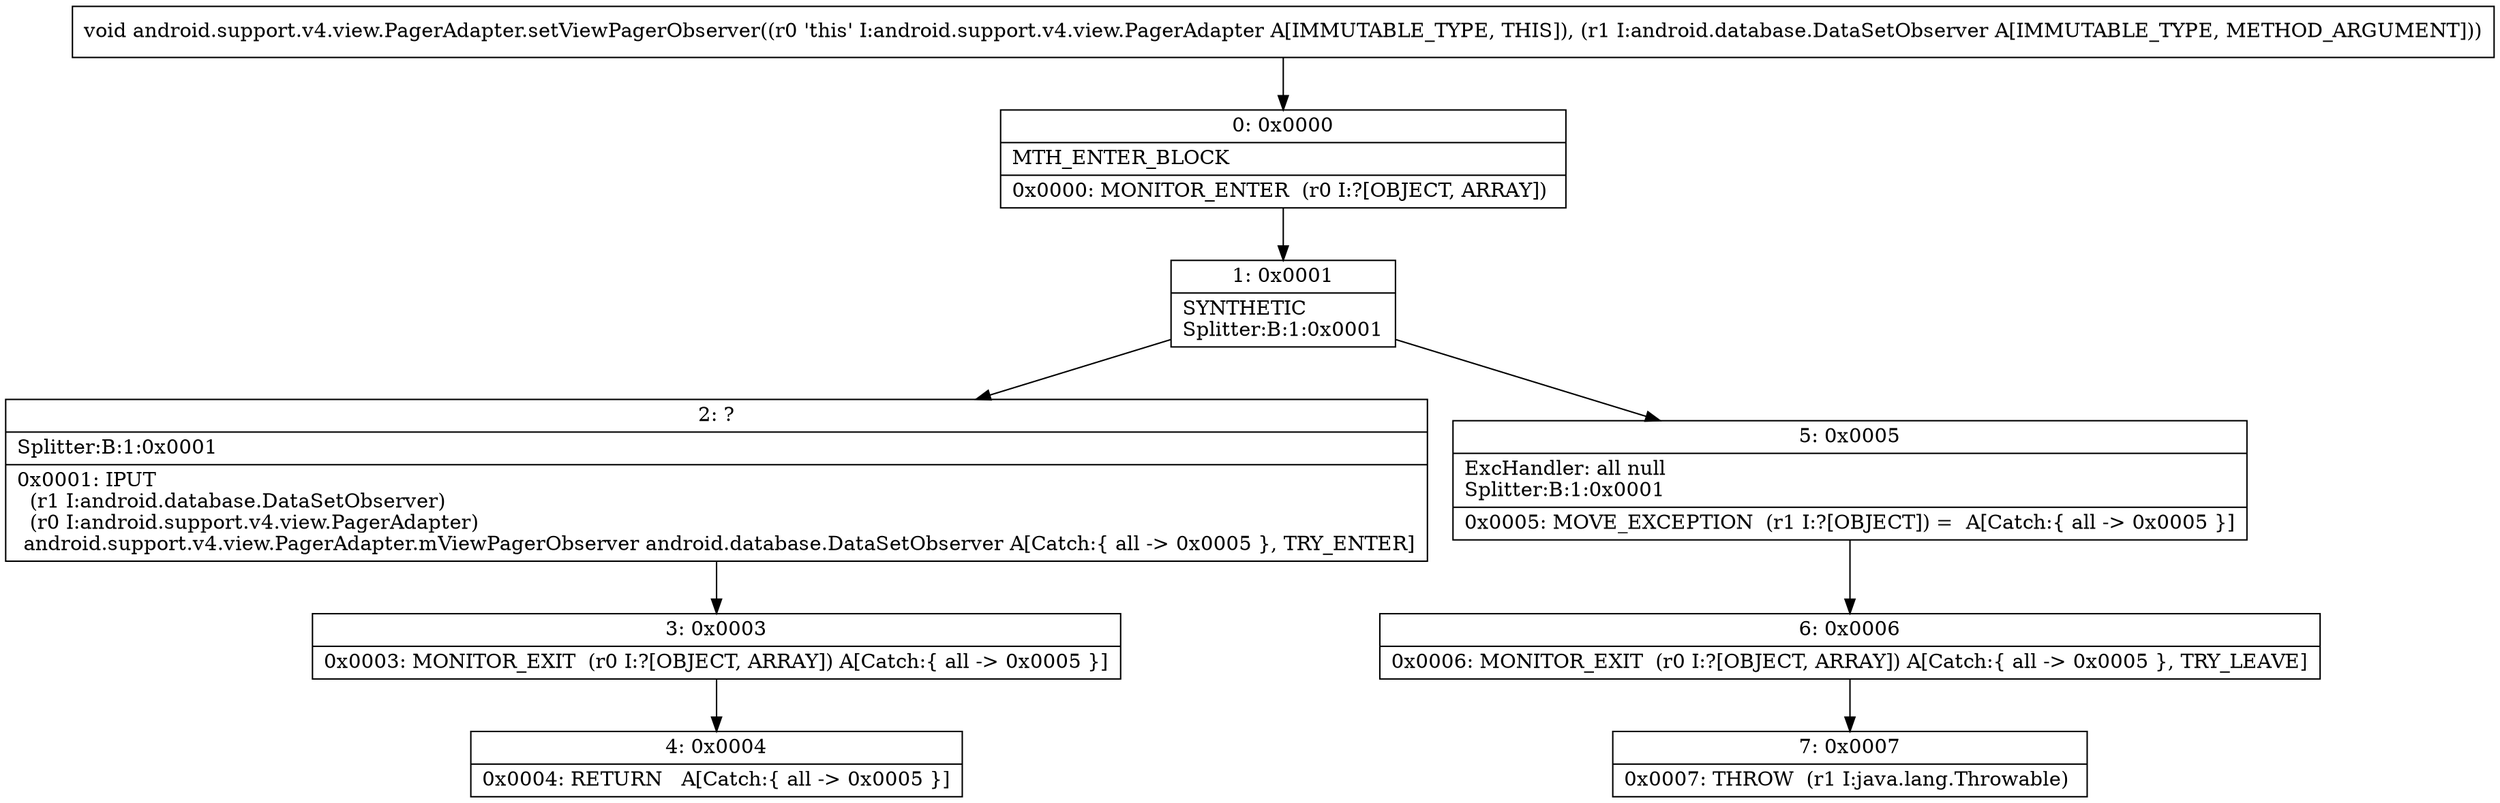 digraph "CFG forandroid.support.v4.view.PagerAdapter.setViewPagerObserver(Landroid\/database\/DataSetObserver;)V" {
Node_0 [shape=record,label="{0\:\ 0x0000|MTH_ENTER_BLOCK\l|0x0000: MONITOR_ENTER  (r0 I:?[OBJECT, ARRAY]) \l}"];
Node_1 [shape=record,label="{1\:\ 0x0001|SYNTHETIC\lSplitter:B:1:0x0001\l}"];
Node_2 [shape=record,label="{2\:\ ?|Splitter:B:1:0x0001\l|0x0001: IPUT  \l  (r1 I:android.database.DataSetObserver)\l  (r0 I:android.support.v4.view.PagerAdapter)\l android.support.v4.view.PagerAdapter.mViewPagerObserver android.database.DataSetObserver A[Catch:\{ all \-\> 0x0005 \}, TRY_ENTER]\l}"];
Node_3 [shape=record,label="{3\:\ 0x0003|0x0003: MONITOR_EXIT  (r0 I:?[OBJECT, ARRAY]) A[Catch:\{ all \-\> 0x0005 \}]\l}"];
Node_4 [shape=record,label="{4\:\ 0x0004|0x0004: RETURN   A[Catch:\{ all \-\> 0x0005 \}]\l}"];
Node_5 [shape=record,label="{5\:\ 0x0005|ExcHandler: all null\lSplitter:B:1:0x0001\l|0x0005: MOVE_EXCEPTION  (r1 I:?[OBJECT]) =  A[Catch:\{ all \-\> 0x0005 \}]\l}"];
Node_6 [shape=record,label="{6\:\ 0x0006|0x0006: MONITOR_EXIT  (r0 I:?[OBJECT, ARRAY]) A[Catch:\{ all \-\> 0x0005 \}, TRY_LEAVE]\l}"];
Node_7 [shape=record,label="{7\:\ 0x0007|0x0007: THROW  (r1 I:java.lang.Throwable) \l}"];
MethodNode[shape=record,label="{void android.support.v4.view.PagerAdapter.setViewPagerObserver((r0 'this' I:android.support.v4.view.PagerAdapter A[IMMUTABLE_TYPE, THIS]), (r1 I:android.database.DataSetObserver A[IMMUTABLE_TYPE, METHOD_ARGUMENT])) }"];
MethodNode -> Node_0;
Node_0 -> Node_1;
Node_1 -> Node_2;
Node_1 -> Node_5;
Node_2 -> Node_3;
Node_3 -> Node_4;
Node_5 -> Node_6;
Node_6 -> Node_7;
}

